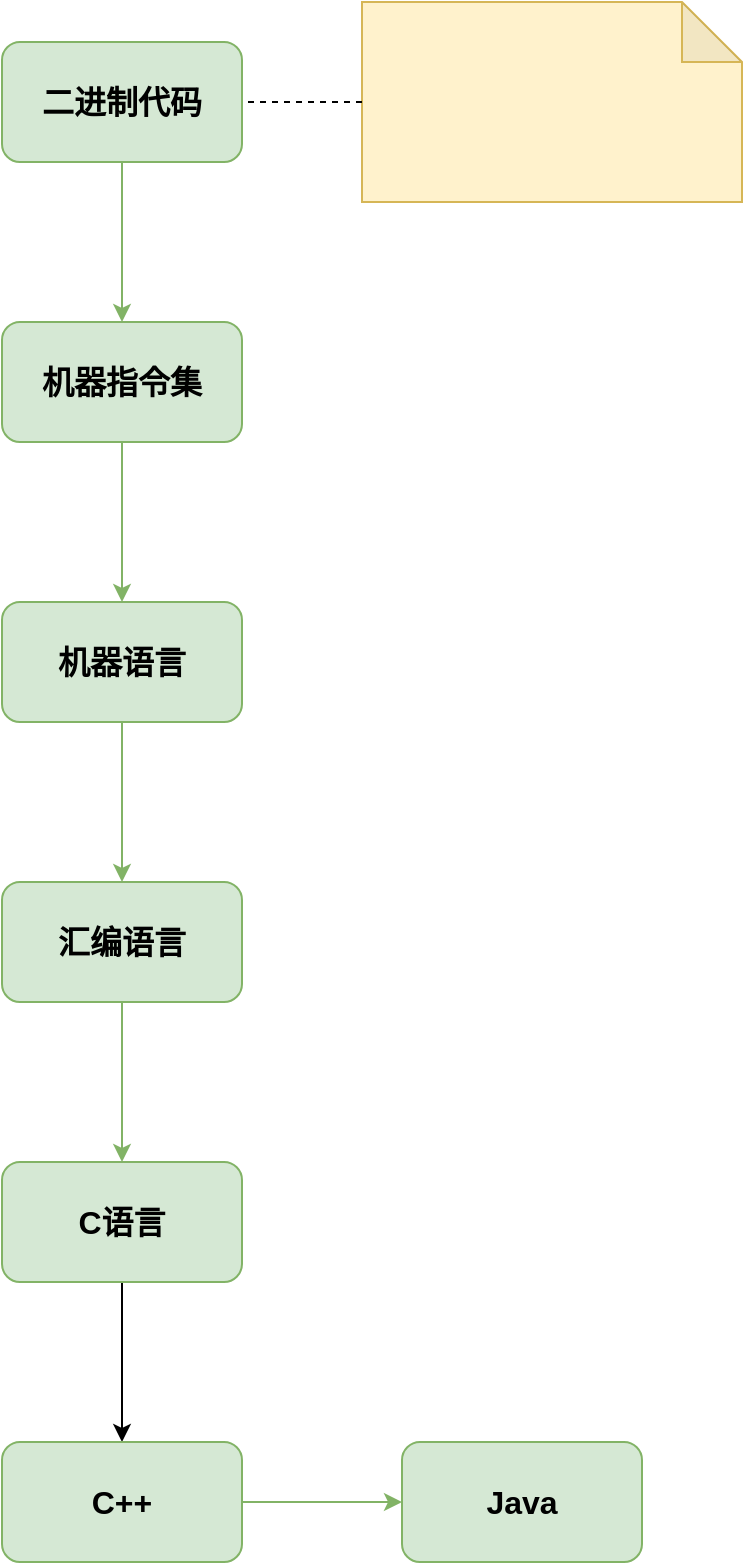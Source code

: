 <mxfile version="14.1.2" type="github">
  <diagram id="C5RBs43oDa-KdzZeNtuy" name="Page-1">
    <mxGraphModel dx="1422" dy="772" grid="1" gridSize="10" guides="1" tooltips="1" connect="1" arrows="1" fold="1" page="1" pageScale="1" pageWidth="827" pageHeight="1169" math="0" shadow="0">
      <root>
        <mxCell id="WIyWlLk6GJQsqaUBKTNV-0" />
        <mxCell id="WIyWlLk6GJQsqaUBKTNV-1" parent="WIyWlLk6GJQsqaUBKTNV-0" />
        <mxCell id="E72dZTKriqrOK8_UnTGn-2" value="" style="edgeStyle=orthogonalEdgeStyle;rounded=0;orthogonalLoop=1;jettySize=auto;html=1;strokeWidth=1;fontSize=16;fontStyle=1;fillColor=#d5e8d4;strokeColor=#82b366;" parent="WIyWlLk6GJQsqaUBKTNV-1" source="E72dZTKriqrOK8_UnTGn-0" target="E72dZTKriqrOK8_UnTGn-1" edge="1">
          <mxGeometry relative="1" as="geometry" />
        </mxCell>
        <mxCell id="E72dZTKriqrOK8_UnTGn-0" value="二进制代码" style="rounded=1;whiteSpace=wrap;html=1;strokeWidth=1;fontSize=16;fontStyle=1;fillColor=#d5e8d4;strokeColor=#82b366;" parent="WIyWlLk6GJQsqaUBKTNV-1" vertex="1">
          <mxGeometry x="160" y="160" width="120" height="60" as="geometry" />
        </mxCell>
        <mxCell id="E72dZTKriqrOK8_UnTGn-4" value="" style="edgeStyle=orthogonalEdgeStyle;rounded=0;orthogonalLoop=1;jettySize=auto;html=1;strokeWidth=1;fontSize=16;fontStyle=1;fillColor=#d5e8d4;strokeColor=#82b366;" parent="WIyWlLk6GJQsqaUBKTNV-1" source="E72dZTKriqrOK8_UnTGn-1" target="E72dZTKriqrOK8_UnTGn-3" edge="1">
          <mxGeometry relative="1" as="geometry" />
        </mxCell>
        <mxCell id="E72dZTKriqrOK8_UnTGn-1" value="机器指令集" style="whiteSpace=wrap;html=1;rounded=1;strokeWidth=1;fontSize=16;fontStyle=1;fillColor=#d5e8d4;strokeColor=#82b366;" parent="WIyWlLk6GJQsqaUBKTNV-1" vertex="1">
          <mxGeometry x="160" y="300" width="120" height="60" as="geometry" />
        </mxCell>
        <mxCell id="E72dZTKriqrOK8_UnTGn-6" value="" style="edgeStyle=orthogonalEdgeStyle;rounded=0;orthogonalLoop=1;jettySize=auto;html=1;strokeWidth=1;fontSize=16;fontStyle=1;fillColor=#d5e8d4;strokeColor=#82b366;" parent="WIyWlLk6GJQsqaUBKTNV-1" source="E72dZTKriqrOK8_UnTGn-3" target="E72dZTKriqrOK8_UnTGn-5" edge="1">
          <mxGeometry relative="1" as="geometry" />
        </mxCell>
        <mxCell id="E72dZTKriqrOK8_UnTGn-3" value="机器语言" style="whiteSpace=wrap;html=1;rounded=1;strokeWidth=1;fontSize=16;fontStyle=1;fillColor=#d5e8d4;strokeColor=#82b366;" parent="WIyWlLk6GJQsqaUBKTNV-1" vertex="1">
          <mxGeometry x="160" y="440" width="120" height="60" as="geometry" />
        </mxCell>
        <mxCell id="E72dZTKriqrOK8_UnTGn-8" value="" style="edgeStyle=orthogonalEdgeStyle;rounded=0;orthogonalLoop=1;jettySize=auto;html=1;strokeWidth=1;fontSize=16;fontStyle=1;fillColor=#d5e8d4;strokeColor=#82b366;" parent="WIyWlLk6GJQsqaUBKTNV-1" source="E72dZTKriqrOK8_UnTGn-5" target="E72dZTKriqrOK8_UnTGn-7" edge="1">
          <mxGeometry relative="1" as="geometry" />
        </mxCell>
        <mxCell id="E72dZTKriqrOK8_UnTGn-5" value="汇编语言" style="whiteSpace=wrap;html=1;rounded=1;strokeWidth=1;fontSize=16;fontStyle=1;fillColor=#d5e8d4;strokeColor=#82b366;" parent="WIyWlLk6GJQsqaUBKTNV-1" vertex="1">
          <mxGeometry x="160" y="580" width="120" height="60" as="geometry" />
        </mxCell>
        <mxCell id="E72dZTKriqrOK8_UnTGn-10" value="" style="edgeStyle=orthogonalEdgeStyle;rounded=0;orthogonalLoop=1;jettySize=auto;html=1;strokeWidth=1;fontSize=16;fontStyle=1" parent="WIyWlLk6GJQsqaUBKTNV-1" source="E72dZTKriqrOK8_UnTGn-7" target="E72dZTKriqrOK8_UnTGn-9" edge="1">
          <mxGeometry relative="1" as="geometry" />
        </mxCell>
        <mxCell id="E72dZTKriqrOK8_UnTGn-7" value="C语言" style="whiteSpace=wrap;html=1;rounded=1;strokeWidth=1;fontSize=16;fontStyle=1;fillColor=#d5e8d4;strokeColor=#82b366;" parent="WIyWlLk6GJQsqaUBKTNV-1" vertex="1">
          <mxGeometry x="160" y="720" width="120" height="60" as="geometry" />
        </mxCell>
        <mxCell id="E72dZTKriqrOK8_UnTGn-12" value="" style="edgeStyle=orthogonalEdgeStyle;rounded=0;orthogonalLoop=1;jettySize=auto;html=1;strokeWidth=1;fontSize=16;fontStyle=1;fillColor=#d5e8d4;strokeColor=#82b366;" parent="WIyWlLk6GJQsqaUBKTNV-1" source="E72dZTKriqrOK8_UnTGn-9" target="E72dZTKriqrOK8_UnTGn-11" edge="1">
          <mxGeometry relative="1" as="geometry" />
        </mxCell>
        <mxCell id="E72dZTKriqrOK8_UnTGn-9" value="C++" style="whiteSpace=wrap;html=1;rounded=1;strokeWidth=1;fontSize=16;fontStyle=1;fillColor=#d5e8d4;strokeColor=#82b366;" parent="WIyWlLk6GJQsqaUBKTNV-1" vertex="1">
          <mxGeometry x="160" y="860" width="120" height="60" as="geometry" />
        </mxCell>
        <mxCell id="E72dZTKriqrOK8_UnTGn-11" value="Java" style="whiteSpace=wrap;html=1;rounded=1;strokeWidth=1;fontSize=16;fontStyle=1;fillColor=#d5e8d4;strokeColor=#82b366;" parent="WIyWlLk6GJQsqaUBKTNV-1" vertex="1">
          <mxGeometry x="360" y="860" width="120" height="60" as="geometry" />
        </mxCell>
        <mxCell id="axeLy-zkUyPGwX7zCTFV-0" value="" style="shape=note;whiteSpace=wrap;html=1;backgroundOutline=1;darkOpacity=0.05;fillColor=#fff2cc;strokeColor=#d6b656;" parent="WIyWlLk6GJQsqaUBKTNV-1" vertex="1">
          <mxGeometry x="340" y="140" width="190" height="100" as="geometry" />
        </mxCell>
        <mxCell id="axeLy-zkUyPGwX7zCTFV-6" value="" style="endArrow=none;dashed=1;html=1;entryX=1;entryY=0.5;entryDx=0;entryDy=0;" parent="WIyWlLk6GJQsqaUBKTNV-1" source="axeLy-zkUyPGwX7zCTFV-0" target="E72dZTKriqrOK8_UnTGn-0" edge="1">
          <mxGeometry width="50" height="50" relative="1" as="geometry">
            <mxPoint x="269.289" y="240" as="sourcePoint" />
            <mxPoint x="269.289" y="190" as="targetPoint" />
          </mxGeometry>
        </mxCell>
      </root>
    </mxGraphModel>
  </diagram>
</mxfile>
